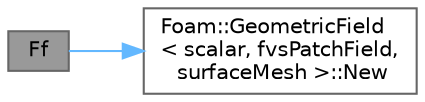 digraph "Ff"
{
 // LATEX_PDF_SIZE
  bgcolor="transparent";
  edge [fontname=Helvetica,fontsize=10,labelfontname=Helvetica,labelfontsize=10];
  node [fontname=Helvetica,fontsize=10,shape=box,height=0.2,width=0.4];
  rankdir="LR";
  Node1 [id="Node000001",label="Ff",height=0.2,width=0.4,color="gray40", fillcolor="grey60", style="filled", fontcolor="black",tooltip=" "];
  Node1 -> Node2 [id="edge1_Node000001_Node000002",color="steelblue1",style="solid",tooltip=" "];
  Node2 [id="Node000002",label="Foam::GeometricField\l\< scalar, fvsPatchField,\l surfaceMesh \>::New",height=0.2,width=0.4,color="grey40", fillcolor="white", style="filled",URL="$classFoam_1_1GeometricField.html#af313101466df22c2eb2b0cd522509dd3",tooltip=" "];
}

